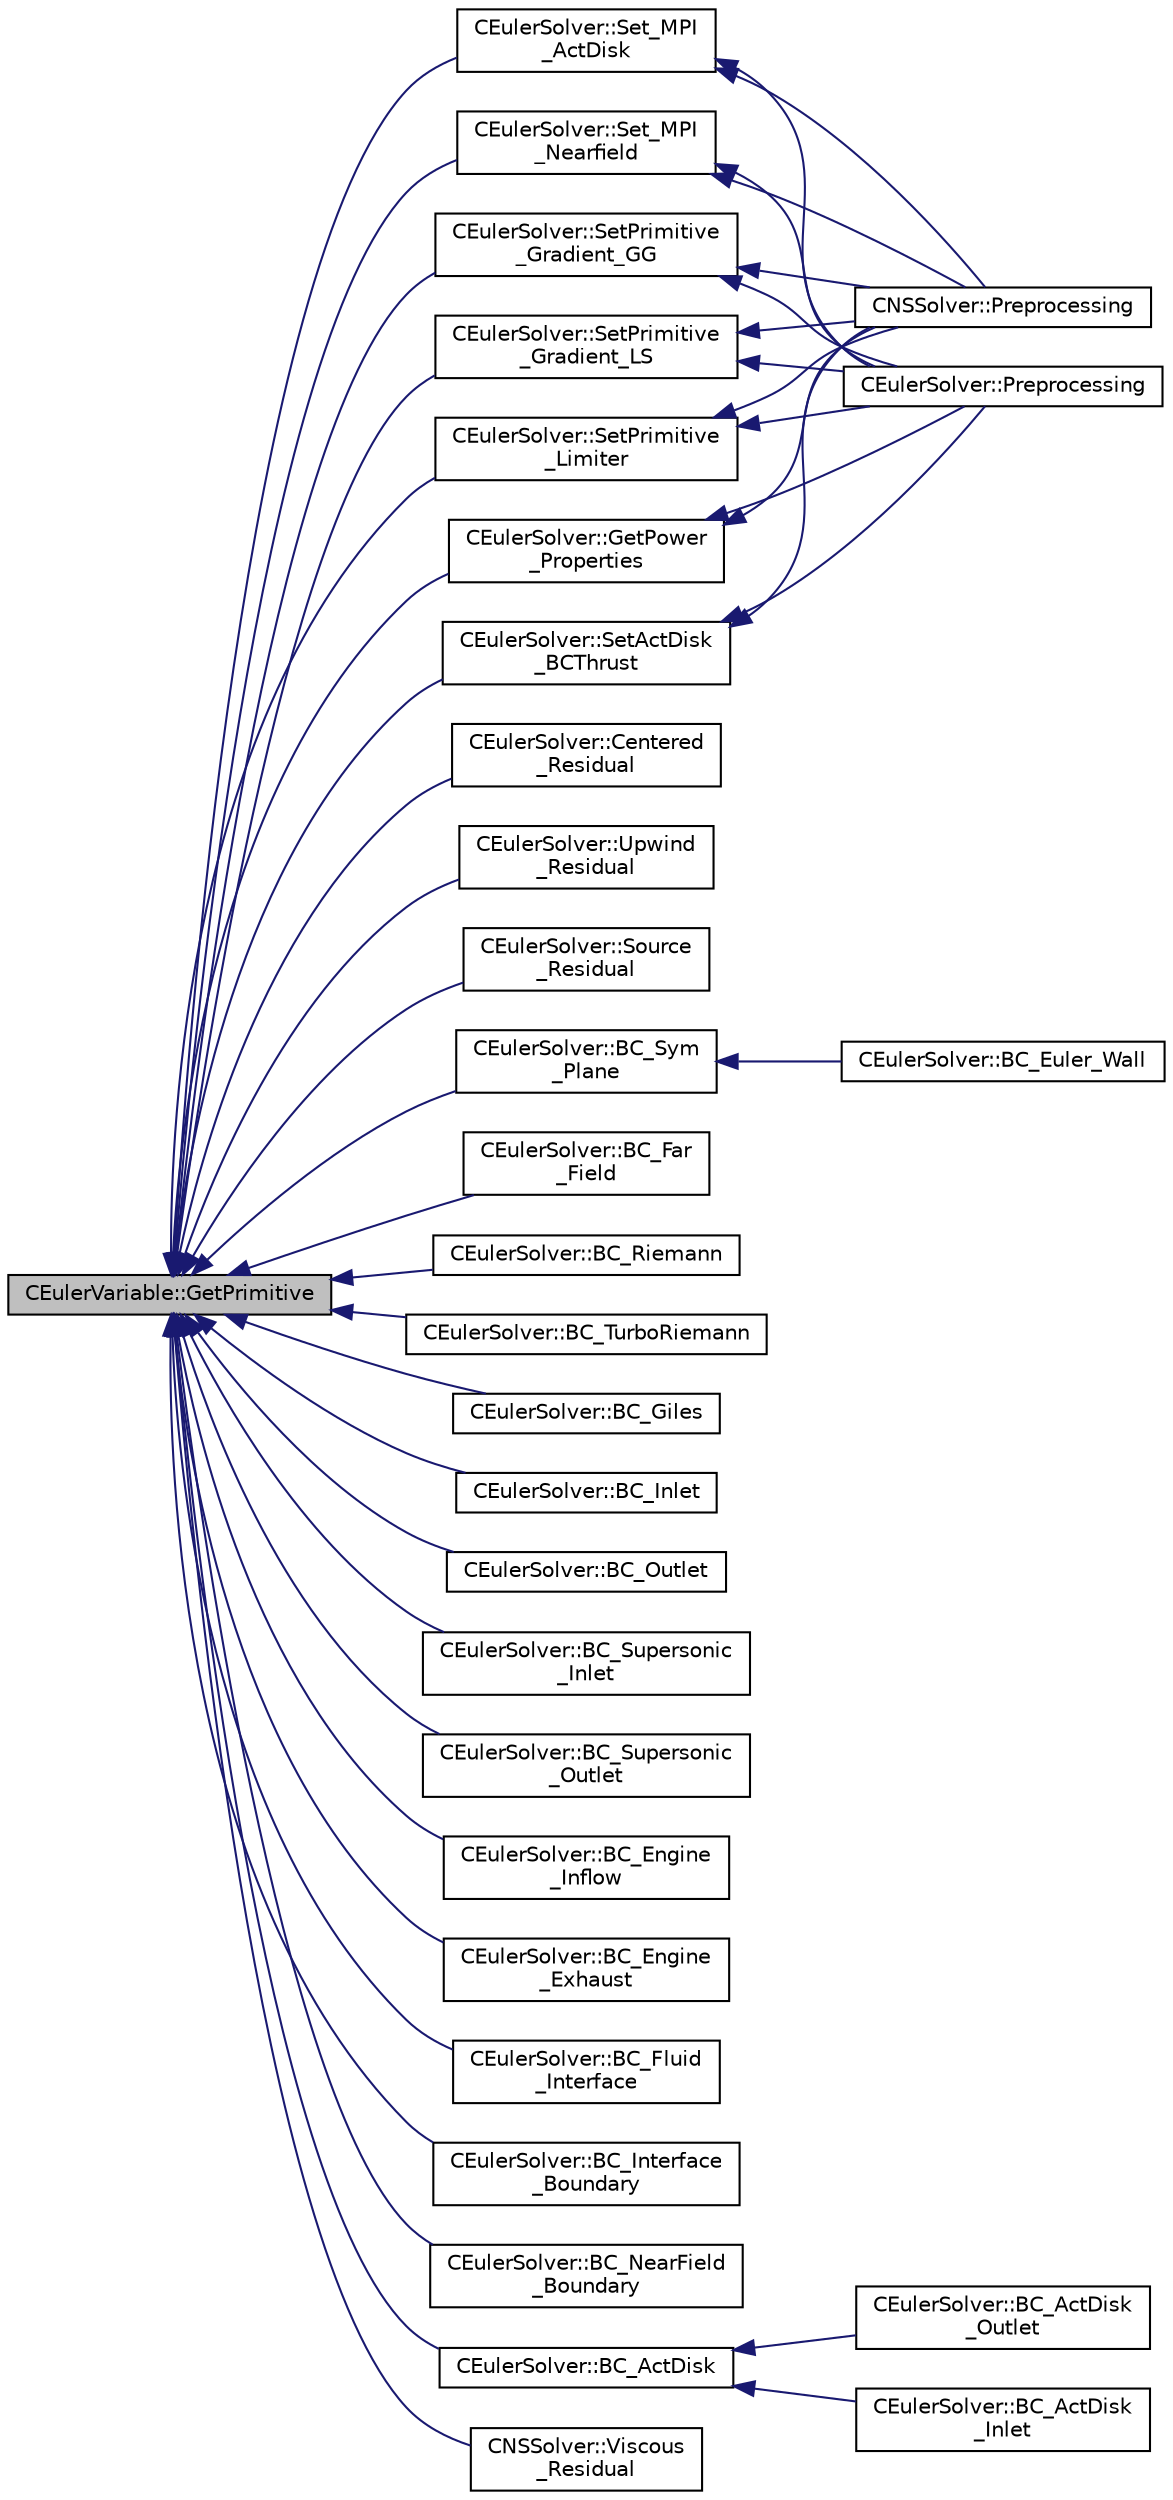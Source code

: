digraph "CEulerVariable::GetPrimitive"
{
  edge [fontname="Helvetica",fontsize="10",labelfontname="Helvetica",labelfontsize="10"];
  node [fontname="Helvetica",fontsize="10",shape=record];
  rankdir="LR";
  Node133 [label="CEulerVariable::GetPrimitive",height=0.2,width=0.4,color="black", fillcolor="grey75", style="filled", fontcolor="black"];
  Node133 -> Node134 [dir="back",color="midnightblue",fontsize="10",style="solid",fontname="Helvetica"];
  Node134 [label="CEulerSolver::Set_MPI\l_ActDisk",height=0.2,width=0.4,color="black", fillcolor="white", style="filled",URL="$class_c_euler_solver.html#a6af5752ae941083a42f1d5761adb27ef",tooltip="Parallelization of Undivided Laplacian. "];
  Node134 -> Node135 [dir="back",color="midnightblue",fontsize="10",style="solid",fontname="Helvetica"];
  Node135 [label="CEulerSolver::Preprocessing",height=0.2,width=0.4,color="black", fillcolor="white", style="filled",URL="$class_c_euler_solver.html#a8b89e1bfce33284c2d8f5f00f82f3f3f",tooltip="Compute primitive variables and their gradients. "];
  Node134 -> Node136 [dir="back",color="midnightblue",fontsize="10",style="solid",fontname="Helvetica"];
  Node136 [label="CNSSolver::Preprocessing",height=0.2,width=0.4,color="black", fillcolor="white", style="filled",URL="$class_c_n_s_solver.html#a028c83d18cf8520dff2f9628d8a04e4b",tooltip="Restart residual and compute gradients. "];
  Node133 -> Node137 [dir="back",color="midnightblue",fontsize="10",style="solid",fontname="Helvetica"];
  Node137 [label="CEulerSolver::Set_MPI\l_Nearfield",height=0.2,width=0.4,color="black", fillcolor="white", style="filled",URL="$class_c_euler_solver.html#a0a8ca4d40a036d15e801faf05b3c5861",tooltip="Parallelization of Undivided Laplacian. "];
  Node137 -> Node135 [dir="back",color="midnightblue",fontsize="10",style="solid",fontname="Helvetica"];
  Node137 -> Node136 [dir="back",color="midnightblue",fontsize="10",style="solid",fontname="Helvetica"];
  Node133 -> Node138 [dir="back",color="midnightblue",fontsize="10",style="solid",fontname="Helvetica"];
  Node138 [label="CEulerSolver::Centered\l_Residual",height=0.2,width=0.4,color="black", fillcolor="white", style="filled",URL="$class_c_euler_solver.html#a70328326ace55eb5b3a786455a1d0de8",tooltip="Compute the spatial integration using a centered scheme. "];
  Node133 -> Node139 [dir="back",color="midnightblue",fontsize="10",style="solid",fontname="Helvetica"];
  Node139 [label="CEulerSolver::Upwind\l_Residual",height=0.2,width=0.4,color="black", fillcolor="white", style="filled",URL="$class_c_euler_solver.html#a9cb1da16bea732300854a351ebca2ed3",tooltip="Compute the spatial integration using a upwind scheme. "];
  Node133 -> Node140 [dir="back",color="midnightblue",fontsize="10",style="solid",fontname="Helvetica"];
  Node140 [label="CEulerSolver::Source\l_Residual",height=0.2,width=0.4,color="black", fillcolor="white", style="filled",URL="$class_c_euler_solver.html#ae3c06e120f438249757199a3aa9d7c0b",tooltip="Source term integration. "];
  Node133 -> Node141 [dir="back",color="midnightblue",fontsize="10",style="solid",fontname="Helvetica"];
  Node141 [label="CEulerSolver::SetPrimitive\l_Gradient_GG",height=0.2,width=0.4,color="black", fillcolor="white", style="filled",URL="$class_c_euler_solver.html#a74fb3b502b83371fcf0728ec546e039b",tooltip="Compute the gradient of the primitive variables using Green-Gauss method, and stores the result in th..."];
  Node141 -> Node135 [dir="back",color="midnightblue",fontsize="10",style="solid",fontname="Helvetica"];
  Node141 -> Node136 [dir="back",color="midnightblue",fontsize="10",style="solid",fontname="Helvetica"];
  Node133 -> Node142 [dir="back",color="midnightblue",fontsize="10",style="solid",fontname="Helvetica"];
  Node142 [label="CEulerSolver::SetPrimitive\l_Gradient_LS",height=0.2,width=0.4,color="black", fillcolor="white", style="filled",URL="$class_c_euler_solver.html#a734d5bd064215fb722477f39993155d4",tooltip="Compute the gradient of the primitive variables using a Least-Squares method, and stores the result i..."];
  Node142 -> Node135 [dir="back",color="midnightblue",fontsize="10",style="solid",fontname="Helvetica"];
  Node142 -> Node136 [dir="back",color="midnightblue",fontsize="10",style="solid",fontname="Helvetica"];
  Node133 -> Node143 [dir="back",color="midnightblue",fontsize="10",style="solid",fontname="Helvetica"];
  Node143 [label="CEulerSolver::SetPrimitive\l_Limiter",height=0.2,width=0.4,color="black", fillcolor="white", style="filled",URL="$class_c_euler_solver.html#a43004a7f0fad7a6d1f435144710bf13e",tooltip="Compute the limiter of the primitive variables. "];
  Node143 -> Node135 [dir="back",color="midnightblue",fontsize="10",style="solid",fontname="Helvetica"];
  Node143 -> Node136 [dir="back",color="midnightblue",fontsize="10",style="solid",fontname="Helvetica"];
  Node133 -> Node144 [dir="back",color="midnightblue",fontsize="10",style="solid",fontname="Helvetica"];
  Node144 [label="CEulerSolver::GetPower\l_Properties",height=0.2,width=0.4,color="black", fillcolor="white", style="filled",URL="$class_c_euler_solver.html#ad8b538a82e5a7a7e3903ec29954b1d07",tooltip="Compute the Fan face Mach number. "];
  Node144 -> Node135 [dir="back",color="midnightblue",fontsize="10",style="solid",fontname="Helvetica"];
  Node144 -> Node136 [dir="back",color="midnightblue",fontsize="10",style="solid",fontname="Helvetica"];
  Node133 -> Node145 [dir="back",color="midnightblue",fontsize="10",style="solid",fontname="Helvetica"];
  Node145 [label="CEulerSolver::SetActDisk\l_BCThrust",height=0.2,width=0.4,color="black", fillcolor="white", style="filled",URL="$class_c_euler_solver.html#a147d5ae75cf7de115e4be2c23ba95f6d",tooltip="Update the AoA and freestream velocity at the farfield. "];
  Node145 -> Node135 [dir="back",color="midnightblue",fontsize="10",style="solid",fontname="Helvetica"];
  Node145 -> Node136 [dir="back",color="midnightblue",fontsize="10",style="solid",fontname="Helvetica"];
  Node133 -> Node146 [dir="back",color="midnightblue",fontsize="10",style="solid",fontname="Helvetica"];
  Node146 [label="CEulerSolver::BC_Sym\l_Plane",height=0.2,width=0.4,color="black", fillcolor="white", style="filled",URL="$class_c_euler_solver.html#a71ca5f93ed7a83463e87d5b4c27dc345",tooltip="Impose the symmetry boundary condition using the residual. "];
  Node146 -> Node147 [dir="back",color="midnightblue",fontsize="10",style="solid",fontname="Helvetica"];
  Node147 [label="CEulerSolver::BC_Euler_Wall",height=0.2,width=0.4,color="black", fillcolor="white", style="filled",URL="$class_c_euler_solver.html#ad8509337406d93d81c7f11fbf32d0243",tooltip="Impose via the residual the Euler wall boundary condition. "];
  Node133 -> Node148 [dir="back",color="midnightblue",fontsize="10",style="solid",fontname="Helvetica"];
  Node148 [label="CEulerSolver::BC_Far\l_Field",height=0.2,width=0.4,color="black", fillcolor="white", style="filled",URL="$class_c_euler_solver.html#a3cb64b1356f6c0dd43c08df012d99f01",tooltip="Impose the far-field boundary condition using characteristics. "];
  Node133 -> Node149 [dir="back",color="midnightblue",fontsize="10",style="solid",fontname="Helvetica"];
  Node149 [label="CEulerSolver::BC_Riemann",height=0.2,width=0.4,color="black", fillcolor="white", style="filled",URL="$class_c_euler_solver.html#a22c21d18fa626d489db9a387234bd9d0",tooltip="Impose the boundary condition using characteristic recostruction. "];
  Node133 -> Node150 [dir="back",color="midnightblue",fontsize="10",style="solid",fontname="Helvetica"];
  Node150 [label="CEulerSolver::BC_TurboRiemann",height=0.2,width=0.4,color="black", fillcolor="white", style="filled",URL="$class_c_euler_solver.html#a0066305803a18511fb89b8951f4e4866",tooltip="Impose the boundary condition using characteristic recostruction. "];
  Node133 -> Node151 [dir="back",color="midnightblue",fontsize="10",style="solid",fontname="Helvetica"];
  Node151 [label="CEulerSolver::BC_Giles",height=0.2,width=0.4,color="black", fillcolor="white", style="filled",URL="$class_c_euler_solver.html#aa4c3988e3ce0c18460b5c069650c57b0",tooltip="Impose the boundary condition using characteristic recostruction. "];
  Node133 -> Node152 [dir="back",color="midnightblue",fontsize="10",style="solid",fontname="Helvetica"];
  Node152 [label="CEulerSolver::BC_Inlet",height=0.2,width=0.4,color="black", fillcolor="white", style="filled",URL="$class_c_euler_solver.html#aabbe4c302452f52fcbe5cdf7022e6c9a",tooltip="Impose a subsonic inlet boundary condition. "];
  Node133 -> Node153 [dir="back",color="midnightblue",fontsize="10",style="solid",fontname="Helvetica"];
  Node153 [label="CEulerSolver::BC_Outlet",height=0.2,width=0.4,color="black", fillcolor="white", style="filled",URL="$class_c_euler_solver.html#aadfd34af55080ddd00c50138b610c15a",tooltip="Impose the outlet boundary condition. "];
  Node133 -> Node154 [dir="back",color="midnightblue",fontsize="10",style="solid",fontname="Helvetica"];
  Node154 [label="CEulerSolver::BC_Supersonic\l_Inlet",height=0.2,width=0.4,color="black", fillcolor="white", style="filled",URL="$class_c_euler_solver.html#ab8faca63b78a195c05f26737be131ea5",tooltip="Impose a supersonic inlet boundary condition. "];
  Node133 -> Node155 [dir="back",color="midnightblue",fontsize="10",style="solid",fontname="Helvetica"];
  Node155 [label="CEulerSolver::BC_Supersonic\l_Outlet",height=0.2,width=0.4,color="black", fillcolor="white", style="filled",URL="$class_c_euler_solver.html#a63b8e8744baa7e644b51226954271642",tooltip="Impose a supersonic outlet boundary condition. "];
  Node133 -> Node156 [dir="back",color="midnightblue",fontsize="10",style="solid",fontname="Helvetica"];
  Node156 [label="CEulerSolver::BC_Engine\l_Inflow",height=0.2,width=0.4,color="black", fillcolor="white", style="filled",URL="$class_c_euler_solver.html#a05ac79a404c4965d71eca457c4cb7566",tooltip="Impose the nacelle inflow boundary condition. "];
  Node133 -> Node157 [dir="back",color="midnightblue",fontsize="10",style="solid",fontname="Helvetica"];
  Node157 [label="CEulerSolver::BC_Engine\l_Exhaust",height=0.2,width=0.4,color="black", fillcolor="white", style="filled",URL="$class_c_euler_solver.html#a423f40edc79091baa43bda1fdbd2575c",tooltip="Impose the ancelle exhaust boundary condition. "];
  Node133 -> Node158 [dir="back",color="midnightblue",fontsize="10",style="solid",fontname="Helvetica"];
  Node158 [label="CEulerSolver::BC_Fluid\l_Interface",height=0.2,width=0.4,color="black", fillcolor="white", style="filled",URL="$class_c_euler_solver.html#accb01b3402a9de5c1c23fdaef60c831f",tooltip="Impose the interface state across sliding meshes. "];
  Node133 -> Node159 [dir="back",color="midnightblue",fontsize="10",style="solid",fontname="Helvetica"];
  Node159 [label="CEulerSolver::BC_Interface\l_Boundary",height=0.2,width=0.4,color="black", fillcolor="white", style="filled",URL="$class_c_euler_solver.html#a27824d8f047f10dfc6ab700af585d7d9",tooltip="Impose the interface boundary condition using the residual. "];
  Node133 -> Node160 [dir="back",color="midnightblue",fontsize="10",style="solid",fontname="Helvetica"];
  Node160 [label="CEulerSolver::BC_NearField\l_Boundary",height=0.2,width=0.4,color="black", fillcolor="white", style="filled",URL="$class_c_euler_solver.html#a8ef676e57b01dac975572a12f4c2f683",tooltip="Impose the near-field boundary condition using the residual. "];
  Node133 -> Node161 [dir="back",color="midnightblue",fontsize="10",style="solid",fontname="Helvetica"];
  Node161 [label="CEulerSolver::BC_ActDisk",height=0.2,width=0.4,color="black", fillcolor="white", style="filled",URL="$class_c_euler_solver.html#acab63d0bb72e6245b440c015e8c1de04",tooltip="Impose the engine inflow boundary condition. "];
  Node161 -> Node162 [dir="back",color="midnightblue",fontsize="10",style="solid",fontname="Helvetica"];
  Node162 [label="CEulerSolver::BC_ActDisk\l_Inlet",height=0.2,width=0.4,color="black", fillcolor="white", style="filled",URL="$class_c_euler_solver.html#af919c89cdb2d5b8059d38a95f9c79edb",tooltip="Impose the engine inflow boundary condition. "];
  Node161 -> Node163 [dir="back",color="midnightblue",fontsize="10",style="solid",fontname="Helvetica"];
  Node163 [label="CEulerSolver::BC_ActDisk\l_Outlet",height=0.2,width=0.4,color="black", fillcolor="white", style="filled",URL="$class_c_euler_solver.html#a6cf759ff3e1608b5df71ea77441034c7",tooltip="Impose the engine exhaust boundary condition. "];
  Node133 -> Node164 [dir="back",color="midnightblue",fontsize="10",style="solid",fontname="Helvetica"];
  Node164 [label="CNSSolver::Viscous\l_Residual",height=0.2,width=0.4,color="black", fillcolor="white", style="filled",URL="$class_c_n_s_solver.html#a4b946463a9868faaa73fa1f40ee5e675",tooltip="Compute the viscous residuals. "];
}
